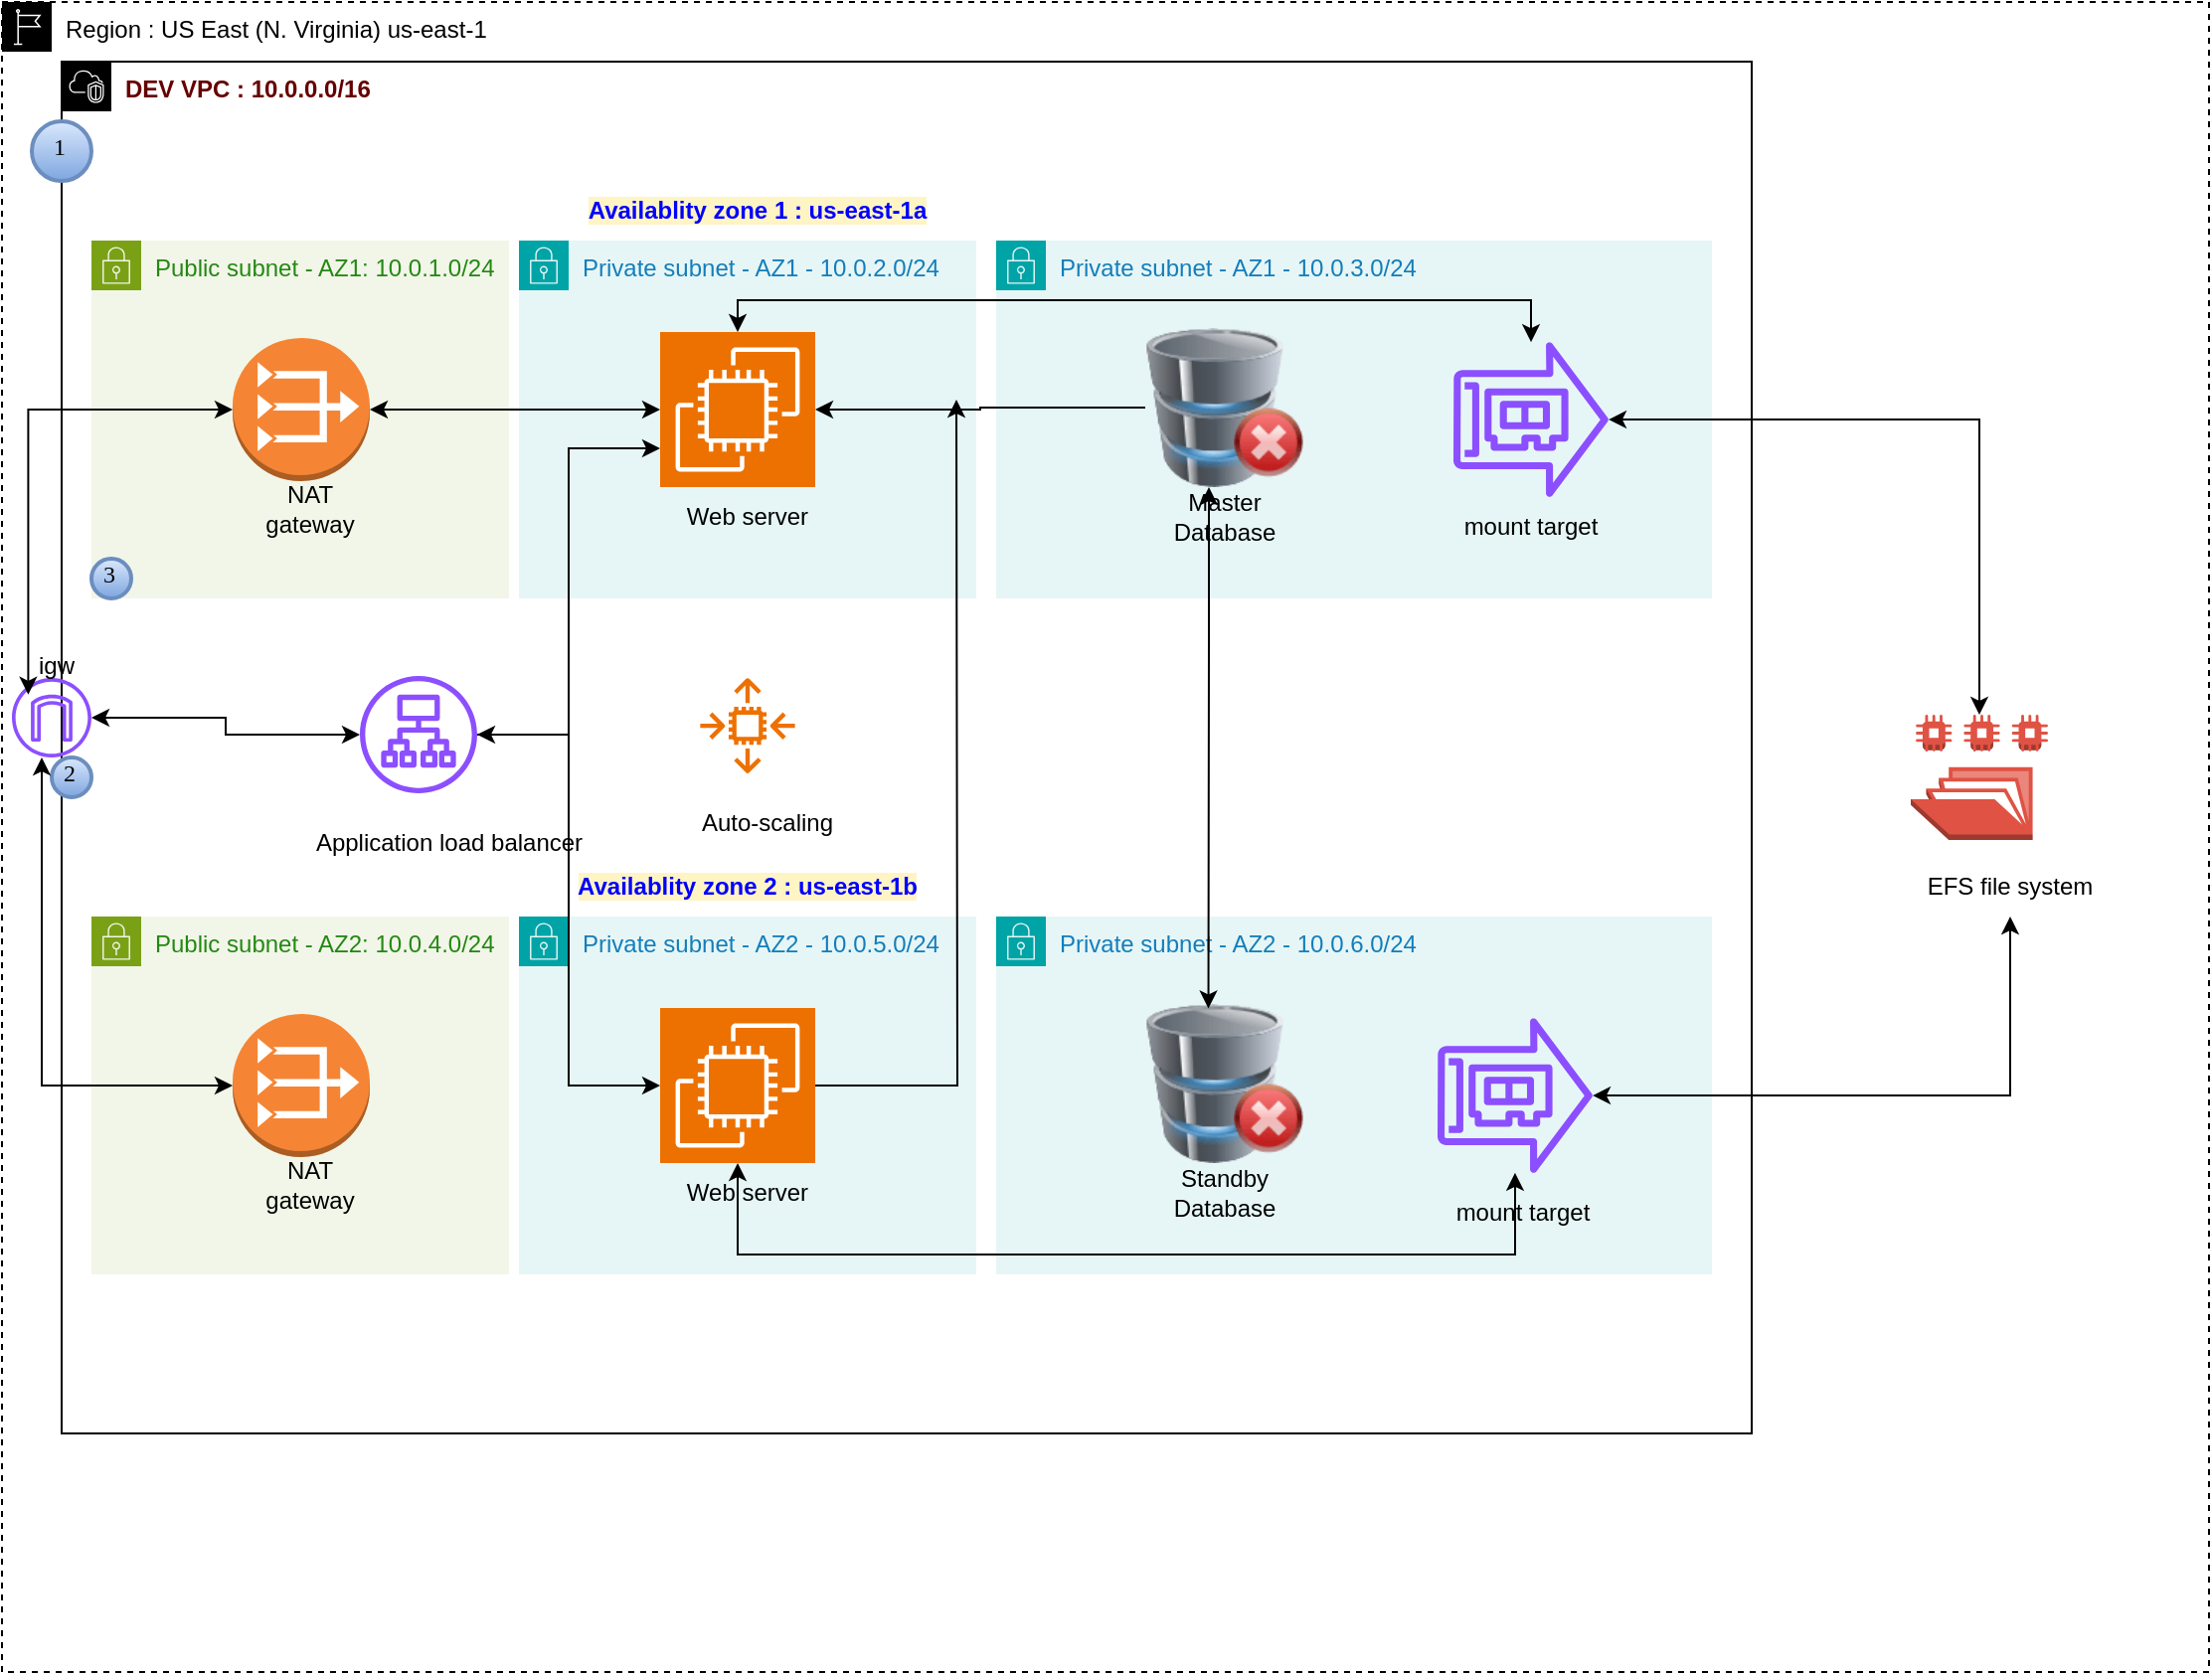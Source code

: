 <mxfile version="22.1.18" type="github">
  <diagram name="Page-1" id="n7nwlHuQZ8hJlV3V-fya">
    <mxGraphModel dx="1467" dy="797" grid="1" gridSize="10" guides="1" tooltips="1" connect="1" arrows="1" fold="1" page="1" pageScale="1" pageWidth="850" pageHeight="1100" math="0" shadow="0">
      <root>
        <mxCell id="0" />
        <mxCell id="1" parent="0" />
        <mxCell id="NwYy4THHCrTFuShZawKr-1" value="Region : US East (N. Virginia) us-east-1" style="points=[[0,0],[0.25,0],[0.5,0],[0.75,0],[1,0],[1,0.25],[1,0.5],[1,0.75],[1,1],[0.75,1],[0.5,1],[0.25,1],[0,1],[0,0.75],[0,0.5],[0,0.25]];outlineConnect=0;html=1;whiteSpace=wrap;fontSize=12;fontStyle=0;container=1;pointerEvents=0;collapsible=0;recursiveResize=0;shape=mxgraph.aws4.group;grIcon=mxgraph.aws4.group_region;verticalAlign=top;align=left;spacingLeft=30;dashed=1;" vertex="1" parent="1">
          <mxGeometry x="50" y="20" width="1110" height="840" as="geometry" />
        </mxCell>
        <mxCell id="NwYy4THHCrTFuShZawKr-2" value="&lt;b&gt;&lt;font color=&quot;#660000&quot;&gt;DEV VPC : 10.0.0.0/16&lt;/font&gt;&lt;/b&gt;" style="points=[[0,0],[0.25,0],[0.5,0],[0.75,0],[1,0],[1,0.25],[1,0.5],[1,0.75],[1,1],[0.75,1],[0.5,1],[0.25,1],[0,1],[0,0.75],[0,0.5],[0,0.25]];outlineConnect=0;html=1;whiteSpace=wrap;fontSize=12;fontStyle=0;container=1;pointerEvents=0;collapsible=0;recursiveResize=0;shape=mxgraph.aws4.group;grIcon=mxgraph.aws4.group_vpc2;verticalAlign=top;align=left;spacingLeft=30;dashed=0;fillColor=default;" vertex="1" parent="NwYy4THHCrTFuShZawKr-1">
          <mxGeometry x="30" y="30" width="850" height="690" as="geometry" />
        </mxCell>
        <mxCell id="NwYy4THHCrTFuShZawKr-3" value="1" style="ellipse;whiteSpace=wrap;html=1;aspect=fixed;strokeWidth=2;fontFamily=Tahoma;spacingBottom=4;spacingRight=2;strokeColor=#6c8ebf;fillColor=#dae8fc;gradientColor=#7ea6e0;" vertex="1" parent="NwYy4THHCrTFuShZawKr-2">
          <mxGeometry x="-15" y="30" width="30" height="30" as="geometry" />
        </mxCell>
        <mxCell id="NwYy4THHCrTFuShZawKr-8" value="2" style="ellipse;whiteSpace=wrap;html=1;aspect=fixed;strokeWidth=2;fontFamily=Tahoma;spacingBottom=4;spacingRight=2;strokeColor=#6c8ebf;fillColor=#dae8fc;gradientColor=#7ea6e0;" vertex="1" parent="NwYy4THHCrTFuShZawKr-2">
          <mxGeometry x="-5" y="350" width="20" height="20" as="geometry" />
        </mxCell>
        <mxCell id="NwYy4THHCrTFuShZawKr-5" value="&lt;b style=&quot;border-color: var(--border-color); text-align: left;&quot;&gt;&lt;font color=&quot;#0000ff&quot; style=&quot;border-color: var(--border-color); background-color: rgb(255, 244, 195);&quot;&gt;Availablity zone 1 : us-east-1a&lt;/font&gt;&lt;/b&gt;" style="text;html=1;strokeColor=none;fillColor=none;align=center;verticalAlign=middle;whiteSpace=wrap;rounded=0;shadow=0;" vertex="1" parent="NwYy4THHCrTFuShZawKr-2">
          <mxGeometry x="245" y="60" width="210" height="30" as="geometry" />
        </mxCell>
        <mxCell id="NwYy4THHCrTFuShZawKr-10" style="edgeStyle=orthogonalEdgeStyle;rounded=0;orthogonalLoop=1;jettySize=auto;html=1;exitX=1;exitY=1;exitDx=0;exitDy=0;entryX=0.3;entryY=1.35;entryDx=0;entryDy=0;entryPerimeter=0;" edge="1" parent="NwYy4THHCrTFuShZawKr-2">
          <mxGeometry relative="1" as="geometry">
            <mxPoint x="81.071" y="122.531" as="sourcePoint" />
            <mxPoint x="70" y="132.46" as="targetPoint" />
          </mxGeometry>
        </mxCell>
        <mxCell id="NwYy4THHCrTFuShZawKr-14" value="Private subnet - AZ1 - 10.0.2.0/24" style="points=[[0,0],[0.25,0],[0.5,0],[0.75,0],[1,0],[1,0.25],[1,0.5],[1,0.75],[1,1],[0.75,1],[0.5,1],[0.25,1],[0,1],[0,0.75],[0,0.5],[0,0.25]];outlineConnect=0;gradientColor=none;html=1;whiteSpace=wrap;fontSize=12;fontStyle=0;container=1;pointerEvents=0;collapsible=0;recursiveResize=0;shape=mxgraph.aws4.group;grIcon=mxgraph.aws4.group_security_group;grStroke=0;strokeColor=#00A4A6;fillColor=#E6F6F7;verticalAlign=top;align=left;spacingLeft=30;fontColor=#147EBA;dashed=0;" vertex="1" parent="NwYy4THHCrTFuShZawKr-2">
          <mxGeometry x="230" y="90" width="230" height="180" as="geometry" />
        </mxCell>
        <mxCell id="NwYy4THHCrTFuShZawKr-16" value="" style="sketch=0;points=[[0,0,0],[0.25,0,0],[0.5,0,0],[0.75,0,0],[1,0,0],[0,1,0],[0.25,1,0],[0.5,1,0],[0.75,1,0],[1,1,0],[0,0.25,0],[0,0.5,0],[0,0.75,0],[1,0.25,0],[1,0.5,0],[1,0.75,0]];outlineConnect=0;fontColor=#232F3E;fillColor=#ED7100;strokeColor=#ffffff;dashed=0;verticalLabelPosition=bottom;verticalAlign=top;align=center;html=1;fontSize=12;fontStyle=0;aspect=fixed;shape=mxgraph.aws4.resourceIcon;resIcon=mxgraph.aws4.ec2;" vertex="1" parent="NwYy4THHCrTFuShZawKr-14">
          <mxGeometry x="71" y="46" width="78" height="78" as="geometry" />
        </mxCell>
        <mxCell id="NwYy4THHCrTFuShZawKr-19" value="Web server" style="text;html=1;strokeColor=none;fillColor=none;align=center;verticalAlign=middle;whiteSpace=wrap;rounded=0;" vertex="1" parent="NwYy4THHCrTFuShZawKr-14">
          <mxGeometry x="80" y="124" width="70" height="30" as="geometry" />
        </mxCell>
        <mxCell id="NwYy4THHCrTFuShZawKr-6" value="Public subnet - AZ1: 10.0.1.0/24" style="points=[[0,0],[0.25,0],[0.5,0],[0.75,0],[1,0],[1,0.25],[1,0.5],[1,0.75],[1,1],[0.75,1],[0.5,1],[0.25,1],[0,1],[0,0.75],[0,0.5],[0,0.25]];outlineConnect=0;gradientColor=none;html=1;whiteSpace=wrap;fontSize=12;fontStyle=0;container=1;pointerEvents=0;collapsible=0;recursiveResize=0;shape=mxgraph.aws4.group;grIcon=mxgraph.aws4.group_security_group;grStroke=0;strokeColor=#7AA116;fillColor=#F2F6E8;verticalAlign=top;align=left;spacingLeft=30;fontColor=#248814;dashed=0;" vertex="1" parent="NwYy4THHCrTFuShZawKr-2">
          <mxGeometry x="15" y="90" width="210" height="180" as="geometry" />
        </mxCell>
        <mxCell id="NwYy4THHCrTFuShZawKr-13" value="" style="outlineConnect=0;dashed=0;verticalLabelPosition=bottom;verticalAlign=top;align=center;html=1;shape=mxgraph.aws3.vpc_nat_gateway;fillColor=#F58534;gradientColor=none;" vertex="1" parent="NwYy4THHCrTFuShZawKr-6">
          <mxGeometry x="71" y="49" width="69" height="72" as="geometry" />
        </mxCell>
        <mxCell id="NwYy4THHCrTFuShZawKr-18" value="NAT gateway" style="text;html=1;strokeColor=none;fillColor=none;align=center;verticalAlign=middle;whiteSpace=wrap;rounded=0;" vertex="1" parent="NwYy4THHCrTFuShZawKr-6">
          <mxGeometry x="80" y="120" width="60" height="30" as="geometry" />
        </mxCell>
        <mxCell id="NwYy4THHCrTFuShZawKr-9" value="3" style="ellipse;whiteSpace=wrap;html=1;aspect=fixed;strokeWidth=2;fontFamily=Tahoma;spacingBottom=4;spacingRight=2;strokeColor=#6c8ebf;fillColor=#dae8fc;gradientColor=#7ea6e0;" vertex="1" parent="NwYy4THHCrTFuShZawKr-6">
          <mxGeometry y="160" width="20" height="20" as="geometry" />
        </mxCell>
        <mxCell id="NwYy4THHCrTFuShZawKr-20" value="Private subnet - AZ1 - 10.0.3.0/24" style="points=[[0,0],[0.25,0],[0.5,0],[0.75,0],[1,0],[1,0.25],[1,0.5],[1,0.75],[1,1],[0.75,1],[0.5,1],[0.25,1],[0,1],[0,0.75],[0,0.5],[0,0.25]];outlineConnect=0;gradientColor=none;html=1;whiteSpace=wrap;fontSize=12;fontStyle=0;container=1;pointerEvents=0;collapsible=0;recursiveResize=0;shape=mxgraph.aws4.group;grIcon=mxgraph.aws4.group_security_group;grStroke=0;strokeColor=#00A4A6;fillColor=#E6F6F7;verticalAlign=top;align=left;spacingLeft=30;fontColor=#147EBA;dashed=0;" vertex="1" parent="NwYy4THHCrTFuShZawKr-2">
          <mxGeometry x="470" y="90" width="360" height="180" as="geometry" />
        </mxCell>
        <mxCell id="NwYy4THHCrTFuShZawKr-22" value="Master Database" style="text;html=1;strokeColor=none;fillColor=none;align=center;verticalAlign=middle;whiteSpace=wrap;rounded=0;" vertex="1" parent="NwYy4THHCrTFuShZawKr-20">
          <mxGeometry x="80" y="124" width="70" height="30" as="geometry" />
        </mxCell>
        <mxCell id="NwYy4THHCrTFuShZawKr-24" value="" style="image;html=1;image=img/lib/clip_art/computers/Database_Remove_128x128.png" vertex="1" parent="NwYy4THHCrTFuShZawKr-20">
          <mxGeometry x="75" y="44" width="80" height="80" as="geometry" />
        </mxCell>
        <mxCell id="NwYy4THHCrTFuShZawKr-37" value="" style="sketch=0;outlineConnect=0;fontColor=#232F3E;gradientColor=none;fillColor=#8C4FFF;strokeColor=none;dashed=0;verticalLabelPosition=bottom;verticalAlign=top;align=center;html=1;fontSize=12;fontStyle=0;aspect=fixed;pointerEvents=1;shape=mxgraph.aws4.elastic_network_adapter;" vertex="1" parent="NwYy4THHCrTFuShZawKr-20">
          <mxGeometry x="230" y="51" width="78" height="78" as="geometry" />
        </mxCell>
        <mxCell id="NwYy4THHCrTFuShZawKr-43" value="mount target" style="text;html=1;strokeColor=none;fillColor=none;align=center;verticalAlign=middle;whiteSpace=wrap;rounded=0;" vertex="1" parent="NwYy4THHCrTFuShZawKr-20">
          <mxGeometry x="234" y="129" width="70" height="30" as="geometry" />
        </mxCell>
        <mxCell id="NwYy4THHCrTFuShZawKr-62" style="edgeStyle=orthogonalEdgeStyle;rounded=0;orthogonalLoop=1;jettySize=auto;html=1;startArrow=classic;startFill=1;" edge="1" parent="NwYy4THHCrTFuShZawKr-2" source="NwYy4THHCrTFuShZawKr-7" target="NwYy4THHCrTFuShZawKr-58">
          <mxGeometry relative="1" as="geometry" />
        </mxCell>
        <mxCell id="NwYy4THHCrTFuShZawKr-7" value="" style="sketch=0;outlineConnect=0;fontColor=#232F3E;gradientColor=none;fillColor=#8C4FFF;strokeColor=none;dashed=0;verticalLabelPosition=bottom;verticalAlign=top;align=center;html=1;fontSize=12;fontStyle=0;aspect=fixed;pointerEvents=1;shape=mxgraph.aws4.internet_gateway;" vertex="1" parent="NwYy4THHCrTFuShZawKr-2">
          <mxGeometry x="-25" y="310" width="40" height="40" as="geometry" />
        </mxCell>
        <mxCell id="NwYy4THHCrTFuShZawKr-25" value="Private subnet - AZ2 - 10.0.6.0/24" style="points=[[0,0],[0.25,0],[0.5,0],[0.75,0],[1,0],[1,0.25],[1,0.5],[1,0.75],[1,1],[0.75,1],[0.5,1],[0.25,1],[0,1],[0,0.75],[0,0.5],[0,0.25]];outlineConnect=0;gradientColor=none;html=1;whiteSpace=wrap;fontSize=12;fontStyle=0;container=1;pointerEvents=0;collapsible=0;recursiveResize=0;shape=mxgraph.aws4.group;grIcon=mxgraph.aws4.group_security_group;grStroke=0;strokeColor=#00A4A6;fillColor=#E6F6F7;verticalAlign=top;align=left;spacingLeft=30;fontColor=#147EBA;dashed=0;" vertex="1" parent="NwYy4THHCrTFuShZawKr-2">
          <mxGeometry x="470" y="430" width="360" height="180" as="geometry" />
        </mxCell>
        <mxCell id="NwYy4THHCrTFuShZawKr-26" value="Standby Database" style="text;html=1;strokeColor=none;fillColor=none;align=center;verticalAlign=middle;whiteSpace=wrap;rounded=0;" vertex="1" parent="NwYy4THHCrTFuShZawKr-25">
          <mxGeometry x="80" y="124" width="70" height="30" as="geometry" />
        </mxCell>
        <mxCell id="NwYy4THHCrTFuShZawKr-27" value="" style="image;html=1;image=img/lib/clip_art/computers/Database_Remove_128x128.png" vertex="1" parent="NwYy4THHCrTFuShZawKr-25">
          <mxGeometry x="75" y="44" width="80" height="80" as="geometry" />
        </mxCell>
        <mxCell id="NwYy4THHCrTFuShZawKr-38" value="" style="sketch=0;outlineConnect=0;fontColor=#232F3E;gradientColor=none;fillColor=#8C4FFF;strokeColor=none;dashed=0;verticalLabelPosition=bottom;verticalAlign=top;align=center;html=1;fontSize=12;fontStyle=0;aspect=fixed;pointerEvents=1;shape=mxgraph.aws4.elastic_network_adapter;" vertex="1" parent="NwYy4THHCrTFuShZawKr-25">
          <mxGeometry x="222" y="51" width="78" height="78" as="geometry" />
        </mxCell>
        <mxCell id="NwYy4THHCrTFuShZawKr-47" value="mount target" style="text;html=1;strokeColor=none;fillColor=none;align=center;verticalAlign=middle;whiteSpace=wrap;rounded=0;" vertex="1" parent="NwYy4THHCrTFuShZawKr-25">
          <mxGeometry x="230" y="134" width="70" height="30" as="geometry" />
        </mxCell>
        <mxCell id="NwYy4THHCrTFuShZawKr-28" value="Private subnet - AZ2 - 10.0.5.0/24" style="points=[[0,0],[0.25,0],[0.5,0],[0.75,0],[1,0],[1,0.25],[1,0.5],[1,0.75],[1,1],[0.75,1],[0.5,1],[0.25,1],[0,1],[0,0.75],[0,0.5],[0,0.25]];outlineConnect=0;gradientColor=none;html=1;whiteSpace=wrap;fontSize=12;fontStyle=0;container=1;pointerEvents=0;collapsible=0;recursiveResize=0;shape=mxgraph.aws4.group;grIcon=mxgraph.aws4.group_security_group;grStroke=0;strokeColor=#00A4A6;fillColor=#E6F6F7;verticalAlign=top;align=left;spacingLeft=30;fontColor=#147EBA;dashed=0;" vertex="1" parent="NwYy4THHCrTFuShZawKr-2">
          <mxGeometry x="230" y="430" width="230" height="180" as="geometry" />
        </mxCell>
        <mxCell id="NwYy4THHCrTFuShZawKr-55" style="edgeStyle=orthogonalEdgeStyle;rounded=0;orthogonalLoop=1;jettySize=auto;html=1;" edge="1" parent="NwYy4THHCrTFuShZawKr-28" source="NwYy4THHCrTFuShZawKr-29">
          <mxGeometry relative="1" as="geometry">
            <mxPoint x="220" y="-260.0" as="targetPoint" />
          </mxGeometry>
        </mxCell>
        <mxCell id="NwYy4THHCrTFuShZawKr-29" value="" style="sketch=0;points=[[0,0,0],[0.25,0,0],[0.5,0,0],[0.75,0,0],[1,0,0],[0,1,0],[0.25,1,0],[0.5,1,0],[0.75,1,0],[1,1,0],[0,0.25,0],[0,0.5,0],[0,0.75,0],[1,0.25,0],[1,0.5,0],[1,0.75,0]];outlineConnect=0;fontColor=#232F3E;fillColor=#ED7100;strokeColor=#ffffff;dashed=0;verticalLabelPosition=bottom;verticalAlign=top;align=center;html=1;fontSize=12;fontStyle=0;aspect=fixed;shape=mxgraph.aws4.resourceIcon;resIcon=mxgraph.aws4.ec2;" vertex="1" parent="NwYy4THHCrTFuShZawKr-28">
          <mxGeometry x="71" y="46" width="78" height="78" as="geometry" />
        </mxCell>
        <mxCell id="NwYy4THHCrTFuShZawKr-30" value="Web server" style="text;html=1;strokeColor=none;fillColor=none;align=center;verticalAlign=middle;whiteSpace=wrap;rounded=0;" vertex="1" parent="NwYy4THHCrTFuShZawKr-28">
          <mxGeometry x="80" y="124" width="70" height="30" as="geometry" />
        </mxCell>
        <mxCell id="NwYy4THHCrTFuShZawKr-32" value="Public subnet - AZ2: 10.0.4.0/24" style="points=[[0,0],[0.25,0],[0.5,0],[0.75,0],[1,0],[1,0.25],[1,0.5],[1,0.75],[1,1],[0.75,1],[0.5,1],[0.25,1],[0,1],[0,0.75],[0,0.5],[0,0.25]];outlineConnect=0;gradientColor=none;html=1;whiteSpace=wrap;fontSize=12;fontStyle=0;container=1;pointerEvents=0;collapsible=0;recursiveResize=0;shape=mxgraph.aws4.group;grIcon=mxgraph.aws4.group_security_group;grStroke=0;strokeColor=#7AA116;fillColor=#F2F6E8;verticalAlign=top;align=left;spacingLeft=30;fontColor=#248814;dashed=0;" vertex="1" parent="NwYy4THHCrTFuShZawKr-2">
          <mxGeometry x="15" y="430" width="210" height="180" as="geometry" />
        </mxCell>
        <mxCell id="NwYy4THHCrTFuShZawKr-33" value="" style="outlineConnect=0;dashed=0;verticalLabelPosition=bottom;verticalAlign=top;align=center;html=1;shape=mxgraph.aws3.vpc_nat_gateway;fillColor=#F58534;gradientColor=none;" vertex="1" parent="NwYy4THHCrTFuShZawKr-32">
          <mxGeometry x="71" y="49" width="69" height="72" as="geometry" />
        </mxCell>
        <mxCell id="NwYy4THHCrTFuShZawKr-34" value="NAT gateway" style="text;html=1;strokeColor=none;fillColor=none;align=center;verticalAlign=middle;whiteSpace=wrap;rounded=0;" vertex="1" parent="NwYy4THHCrTFuShZawKr-32">
          <mxGeometry x="80" y="120" width="60" height="30" as="geometry" />
        </mxCell>
        <mxCell id="NwYy4THHCrTFuShZawKr-36" value="&lt;b style=&quot;border-color: var(--border-color); text-align: left;&quot;&gt;&lt;font color=&quot;#0000ff&quot; style=&quot;border-color: var(--border-color); background-color: rgb(255, 244, 195);&quot;&gt;Availablity zone 2 : us-east-1b&lt;/font&gt;&lt;/b&gt;" style="text;html=1;strokeColor=none;fillColor=none;align=center;verticalAlign=middle;whiteSpace=wrap;rounded=0;shadow=0;" vertex="1" parent="NwYy4THHCrTFuShZawKr-2">
          <mxGeometry x="240" y="400" width="210" height="30" as="geometry" />
        </mxCell>
        <mxCell id="NwYy4THHCrTFuShZawKr-46" style="edgeStyle=orthogonalEdgeStyle;rounded=0;orthogonalLoop=1;jettySize=auto;html=1;startArrow=classic;startFill=1;" edge="1" parent="NwYy4THHCrTFuShZawKr-2" source="NwYy4THHCrTFuShZawKr-16" target="NwYy4THHCrTFuShZawKr-37">
          <mxGeometry relative="1" as="geometry">
            <Array as="points">
              <mxPoint x="340" y="120" />
              <mxPoint x="739" y="120" />
            </Array>
          </mxGeometry>
        </mxCell>
        <mxCell id="NwYy4THHCrTFuShZawKr-48" style="edgeStyle=orthogonalEdgeStyle;rounded=0;orthogonalLoop=1;jettySize=auto;html=1;startArrow=classic;startFill=1;" edge="1" parent="NwYy4THHCrTFuShZawKr-2" source="NwYy4THHCrTFuShZawKr-29" target="NwYy4THHCrTFuShZawKr-38">
          <mxGeometry relative="1" as="geometry">
            <Array as="points">
              <mxPoint x="340" y="600" />
              <mxPoint x="731" y="600" />
            </Array>
          </mxGeometry>
        </mxCell>
        <mxCell id="NwYy4THHCrTFuShZawKr-51" style="edgeStyle=orthogonalEdgeStyle;rounded=0;orthogonalLoop=1;jettySize=auto;html=1;entryX=0.397;entryY=0.028;entryDx=0;entryDy=0;entryPerimeter=0;startArrow=classic;startFill=1;" edge="1" parent="NwYy4THHCrTFuShZawKr-2" source="NwYy4THHCrTFuShZawKr-24" target="NwYy4THHCrTFuShZawKr-27">
          <mxGeometry relative="1" as="geometry">
            <Array as="points">
              <mxPoint x="577" y="290" />
              <mxPoint x="577" y="290" />
            </Array>
          </mxGeometry>
        </mxCell>
        <mxCell id="NwYy4THHCrTFuShZawKr-54" style="edgeStyle=orthogonalEdgeStyle;rounded=0;orthogonalLoop=1;jettySize=auto;html=1;" edge="1" parent="NwYy4THHCrTFuShZawKr-2" source="NwYy4THHCrTFuShZawKr-24" target="NwYy4THHCrTFuShZawKr-16">
          <mxGeometry relative="1" as="geometry" />
        </mxCell>
        <mxCell id="NwYy4THHCrTFuShZawKr-56" value="" style="sketch=0;outlineConnect=0;fontColor=#232F3E;gradientColor=none;fillColor=#ED7100;strokeColor=none;dashed=0;verticalLabelPosition=bottom;verticalAlign=top;align=center;html=1;fontSize=12;fontStyle=0;aspect=fixed;pointerEvents=1;shape=mxgraph.aws4.auto_scaling2;" vertex="1" parent="NwYy4THHCrTFuShZawKr-2">
          <mxGeometry x="321" y="310" width="48" height="48" as="geometry" />
        </mxCell>
        <mxCell id="NwYy4THHCrTFuShZawKr-57" value="igw" style="text;html=1;strokeColor=none;fillColor=none;align=center;verticalAlign=middle;whiteSpace=wrap;rounded=0;" vertex="1" parent="NwYy4THHCrTFuShZawKr-2">
          <mxGeometry x="-20" y="299" width="35" height="10" as="geometry" />
        </mxCell>
        <mxCell id="NwYy4THHCrTFuShZawKr-58" value="" style="sketch=0;outlineConnect=0;fontColor=#232F3E;gradientColor=none;fillColor=#8C4FFF;strokeColor=none;dashed=0;verticalLabelPosition=bottom;verticalAlign=top;align=center;html=1;fontSize=12;fontStyle=0;aspect=fixed;pointerEvents=1;shape=mxgraph.aws4.application_load_balancer;" vertex="1" parent="NwYy4THHCrTFuShZawKr-2">
          <mxGeometry x="150" y="309" width="59" height="59" as="geometry" />
        </mxCell>
        <mxCell id="NwYy4THHCrTFuShZawKr-59" value="Auto-scaling" style="text;html=1;strokeColor=none;fillColor=none;align=center;verticalAlign=middle;whiteSpace=wrap;rounded=0;" vertex="1" parent="NwYy4THHCrTFuShZawKr-2">
          <mxGeometry x="320" y="368" width="70" height="30" as="geometry" />
        </mxCell>
        <mxCell id="NwYy4THHCrTFuShZawKr-60" style="edgeStyle=orthogonalEdgeStyle;rounded=0;orthogonalLoop=1;jettySize=auto;html=1;entryX=0;entryY=0.75;entryDx=0;entryDy=0;entryPerimeter=0;" edge="1" parent="NwYy4THHCrTFuShZawKr-2" source="NwYy4THHCrTFuShZawKr-58" target="NwYy4THHCrTFuShZawKr-16">
          <mxGeometry relative="1" as="geometry" />
        </mxCell>
        <mxCell id="NwYy4THHCrTFuShZawKr-61" style="edgeStyle=orthogonalEdgeStyle;rounded=0;orthogonalLoop=1;jettySize=auto;html=1;entryX=0;entryY=0.5;entryDx=0;entryDy=0;entryPerimeter=0;startArrow=classic;startFill=1;" edge="1" parent="NwYy4THHCrTFuShZawKr-2" source="NwYy4THHCrTFuShZawKr-58" target="NwYy4THHCrTFuShZawKr-29">
          <mxGeometry relative="1" as="geometry" />
        </mxCell>
        <mxCell id="NwYy4THHCrTFuShZawKr-63" value="Application load balancer" style="text;html=1;strokeColor=none;fillColor=none;align=center;verticalAlign=middle;whiteSpace=wrap;rounded=0;" vertex="1" parent="NwYy4THHCrTFuShZawKr-2">
          <mxGeometry x="124.5" y="378" width="140" height="30" as="geometry" />
        </mxCell>
        <mxCell id="NwYy4THHCrTFuShZawKr-64" style="edgeStyle=orthogonalEdgeStyle;rounded=0;orthogonalLoop=1;jettySize=auto;html=1;entryX=0.205;entryY=0.21;entryDx=0;entryDy=0;entryPerimeter=0;startArrow=classic;startFill=1;" edge="1" parent="NwYy4THHCrTFuShZawKr-2" source="NwYy4THHCrTFuShZawKr-13" target="NwYy4THHCrTFuShZawKr-7">
          <mxGeometry relative="1" as="geometry" />
        </mxCell>
        <mxCell id="NwYy4THHCrTFuShZawKr-65" style="edgeStyle=orthogonalEdgeStyle;rounded=0;orthogonalLoop=1;jettySize=auto;html=1;startArrow=classic;startFill=1;" edge="1" parent="NwYy4THHCrTFuShZawKr-2" source="NwYy4THHCrTFuShZawKr-13" target="NwYy4THHCrTFuShZawKr-16">
          <mxGeometry relative="1" as="geometry" />
        </mxCell>
        <mxCell id="NwYy4THHCrTFuShZawKr-66" style="edgeStyle=orthogonalEdgeStyle;rounded=0;orthogonalLoop=1;jettySize=auto;html=1;entryX=0;entryY=0.5;entryDx=0;entryDy=0;entryPerimeter=0;startArrow=classic;startFill=1;" edge="1" parent="NwYy4THHCrTFuShZawKr-2" source="NwYy4THHCrTFuShZawKr-7" target="NwYy4THHCrTFuShZawKr-33">
          <mxGeometry relative="1" as="geometry">
            <Array as="points">
              <mxPoint x="-10" y="515" />
            </Array>
          </mxGeometry>
        </mxCell>
        <mxCell id="NwYy4THHCrTFuShZawKr-42" value="" style="outlineConnect=0;dashed=0;verticalLabelPosition=bottom;verticalAlign=top;align=center;html=1;shape=mxgraph.aws3.efs_share;fillColor=#E05243;gradientColor=none;" vertex="1" parent="NwYy4THHCrTFuShZawKr-1">
          <mxGeometry x="960" y="358.5" width="69" height="63" as="geometry" />
        </mxCell>
        <mxCell id="NwYy4THHCrTFuShZawKr-40" value="EFS file system" style="text;html=1;strokeColor=none;fillColor=none;align=center;verticalAlign=middle;whiteSpace=wrap;rounded=0;" vertex="1" parent="NwYy4THHCrTFuShZawKr-1">
          <mxGeometry x="960" y="430" width="100" height="30" as="geometry" />
        </mxCell>
        <mxCell id="NwYy4THHCrTFuShZawKr-44" style="edgeStyle=orthogonalEdgeStyle;rounded=0;orthogonalLoop=1;jettySize=auto;html=1;startArrow=classic;startFill=1;" edge="1" parent="NwYy4THHCrTFuShZawKr-1" source="NwYy4THHCrTFuShZawKr-38" target="NwYy4THHCrTFuShZawKr-40">
          <mxGeometry relative="1" as="geometry" />
        </mxCell>
        <mxCell id="NwYy4THHCrTFuShZawKr-45" style="edgeStyle=orthogonalEdgeStyle;rounded=0;orthogonalLoop=1;jettySize=auto;html=1;entryX=0.5;entryY=0;entryDx=0;entryDy=0;entryPerimeter=0;startArrow=classic;startFill=1;" edge="1" parent="NwYy4THHCrTFuShZawKr-1" source="NwYy4THHCrTFuShZawKr-37" target="NwYy4THHCrTFuShZawKr-42">
          <mxGeometry relative="1" as="geometry" />
        </mxCell>
      </root>
    </mxGraphModel>
  </diagram>
</mxfile>
